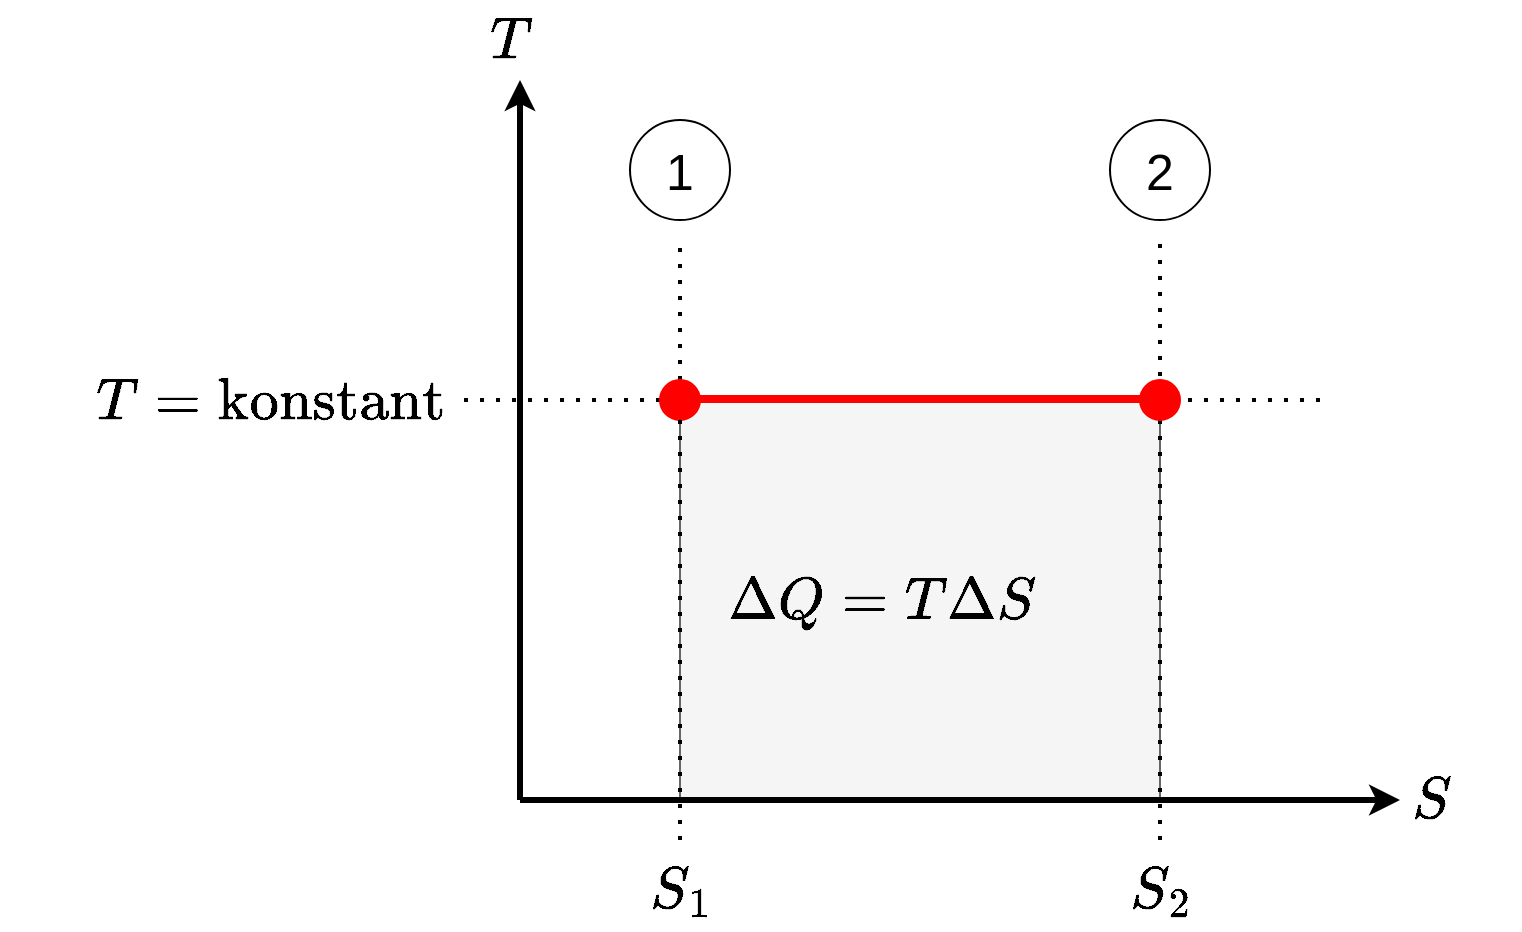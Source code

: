 <mxfile version="17.2.4" type="device"><diagram id="v4x_akBfP1T7_dEzV3kR" name="Seite-1"><mxGraphModel dx="1845" dy="681" grid="1" gridSize="10" guides="1" tooltips="1" connect="1" arrows="1" fold="1" page="1" pageScale="1" pageWidth="827" pageHeight="1169" math="1" shadow="0"><root><mxCell id="0"/><mxCell id="1" parent="0"/><mxCell id="XguXALXQjtZwUBFwxZnH-15" value="" style="rounded=0;whiteSpace=wrap;html=1;fontSize=20;fillColor=#f5f5f5;fontColor=#333333;strokeColor=#666666;" vertex="1" parent="1"><mxGeometry x="280" y="360" width="240" height="200" as="geometry"/></mxCell><mxCell id="RLa3SpA9dHCL4nZ2PV46-1" value="" style="endArrow=classic;html=1;rounded=0;strokeWidth=3;" parent="1" edge="1"><mxGeometry width="50" height="50" relative="1" as="geometry"><mxPoint x="200" y="560" as="sourcePoint"/><mxPoint x="640" y="560" as="targetPoint"/></mxGeometry></mxCell><mxCell id="RLa3SpA9dHCL4nZ2PV46-2" value="$$T$$" style="text;html=1;resizable=0;autosize=1;align=center;verticalAlign=middle;points=[];fillColor=none;strokeColor=none;rounded=0;fontSize=25;" parent="1" vertex="1"><mxGeometry x="150" y="160" width="90" height="40" as="geometry"/></mxCell><mxCell id="RLa3SpA9dHCL4nZ2PV46-3" value="" style="endArrow=classic;html=1;rounded=0;strokeWidth=3;" parent="1" edge="1"><mxGeometry width="50" height="50" relative="1" as="geometry"><mxPoint x="200" y="560" as="sourcePoint"/><mxPoint x="200" y="200" as="targetPoint"/></mxGeometry></mxCell><mxCell id="RLa3SpA9dHCL4nZ2PV46-4" value="$$S$$" style="text;html=1;resizable=0;autosize=1;align=center;verticalAlign=middle;points=[];fillColor=none;strokeColor=none;rounded=0;fontSize=25;" parent="1" vertex="1"><mxGeometry x="610" y="540" width="90" height="40" as="geometry"/></mxCell><mxCell id="RLa3SpA9dHCL4nZ2PV46-10" value="$$S_2$$" style="text;html=1;resizable=0;autosize=1;align=center;verticalAlign=middle;points=[];fillColor=none;strokeColor=none;rounded=0;fontSize=25;" parent="1" vertex="1"><mxGeometry x="460" y="585" width="120" height="40" as="geometry"/></mxCell><mxCell id="RLa3SpA9dHCL4nZ2PV46-12" value="" style="endArrow=none;dashed=1;html=1;dashPattern=1 3;strokeWidth=2;rounded=0;fontSize=25;startArrow=none;" parent="1" edge="1" source="RLa3SpA9dHCL4nZ2PV46-13"><mxGeometry width="50" height="50" relative="1" as="geometry"><mxPoint x="600" y="360" as="sourcePoint"/><mxPoint x="170" y="360" as="targetPoint"/></mxGeometry></mxCell><mxCell id="RLa3SpA9dHCL4nZ2PV46-16" value="1" style="ellipse;whiteSpace=wrap;html=1;aspect=fixed;fontSize=25;strokeColor=#000000;fillColor=none;" parent="1" vertex="1"><mxGeometry x="255" y="220" width="50" height="50" as="geometry"/></mxCell><mxCell id="RLa3SpA9dHCL4nZ2PV46-17" value="2" style="ellipse;whiteSpace=wrap;html=1;aspect=fixed;fontSize=25;strokeColor=#000000;fillColor=none;" parent="1" vertex="1"><mxGeometry x="495" y="220" width="50" height="50" as="geometry"/></mxCell><mxCell id="RLa3SpA9dHCL4nZ2PV46-19" value="$$T = \text{konstant}$$" style="text;html=1;resizable=0;autosize=1;align=center;verticalAlign=middle;points=[];fillColor=none;strokeColor=none;rounded=0;fontSize=25;" parent="1" vertex="1"><mxGeometry x="-60" y="340" width="270" height="40" as="geometry"/></mxCell><mxCell id="XguXALXQjtZwUBFwxZnH-7" value="" style="endArrow=none;dashed=1;html=1;dashPattern=1 3;strokeWidth=2;rounded=0;fontSize=25;startArrow=none;" edge="1" parent="1"><mxGeometry width="50" height="50" relative="1" as="geometry"><mxPoint x="520" y="580" as="sourcePoint"/><mxPoint x="520" y="280" as="targetPoint"/><Array as="points"/></mxGeometry></mxCell><mxCell id="XguXALXQjtZwUBFwxZnH-8" value="" style="endArrow=none;html=1;rounded=0;fontSize=20;strokeColor=#FF0000;strokeWidth=4;" edge="1" parent="1"><mxGeometry width="50" height="50" relative="1" as="geometry"><mxPoint x="290" y="359.5" as="sourcePoint"/><mxPoint x="510" y="359.5" as="targetPoint"/></mxGeometry></mxCell><mxCell id="RLa3SpA9dHCL4nZ2PV46-13" value="" style="ellipse;whiteSpace=wrap;html=1;aspect=fixed;fontSize=25;strokeColor=#FF0000;fillColor=#FF0000;" parent="1" vertex="1"><mxGeometry x="510" y="350" width="20" height="20" as="geometry"/></mxCell><mxCell id="XguXALXQjtZwUBFwxZnH-10" value="" style="endArrow=none;dashed=1;html=1;dashPattern=1 3;strokeWidth=2;rounded=0;fontSize=25;" edge="1" parent="1" target="RLa3SpA9dHCL4nZ2PV46-13"><mxGeometry width="50" height="50" relative="1" as="geometry"><mxPoint x="600" y="360" as="sourcePoint"/><mxPoint x="170" y="360" as="targetPoint"/></mxGeometry></mxCell><mxCell id="XguXALXQjtZwUBFwxZnH-11" value="" style="endArrow=none;dashed=1;html=1;dashPattern=1 3;strokeWidth=2;rounded=0;fontSize=25;startArrow=none;" edge="1" parent="1" source="RLa3SpA9dHCL4nZ2PV46-11"><mxGeometry width="50" height="50" relative="1" as="geometry"><mxPoint x="280" y="580" as="sourcePoint"/><mxPoint x="280" y="280" as="targetPoint"/><Array as="points"/></mxGeometry></mxCell><mxCell id="RLa3SpA9dHCL4nZ2PV46-11" value="" style="ellipse;whiteSpace=wrap;html=1;aspect=fixed;fontSize=25;strokeColor=#FF0000;fillColor=#FF0000;" parent="1" vertex="1"><mxGeometry x="270" y="350" width="20" height="20" as="geometry"/></mxCell><mxCell id="XguXALXQjtZwUBFwxZnH-12" value="" style="endArrow=none;dashed=1;html=1;dashPattern=1 3;strokeWidth=2;rounded=0;fontSize=25;startArrow=none;" edge="1" parent="1" target="RLa3SpA9dHCL4nZ2PV46-11"><mxGeometry width="50" height="50" relative="1" as="geometry"><mxPoint x="280" y="580" as="sourcePoint"/><mxPoint x="280" y="280" as="targetPoint"/><Array as="points"/></mxGeometry></mxCell><mxCell id="XguXALXQjtZwUBFwxZnH-13" value="$$S_1$$" style="text;html=1;resizable=0;autosize=1;align=center;verticalAlign=middle;points=[];fillColor=none;strokeColor=none;rounded=0;fontSize=25;" vertex="1" parent="1"><mxGeometry x="220" y="585" width="120" height="40" as="geometry"/></mxCell><mxCell id="XguXALXQjtZwUBFwxZnH-16" value="$$\Delta Q = T \Delta S$$" style="text;html=1;resizable=0;autosize=1;align=center;verticalAlign=middle;points=[];fillColor=none;strokeColor=none;rounded=0;fontSize=25;" vertex="1" parent="1"><mxGeometry x="230" y="440" width="300" height="40" as="geometry"/></mxCell></root></mxGraphModel></diagram></mxfile>